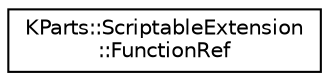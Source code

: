 digraph "Graphical Class Hierarchy"
{
  edge [fontname="Helvetica",fontsize="10",labelfontname="Helvetica",labelfontsize="10"];
  node [fontname="Helvetica",fontsize="10",shape=record];
  rankdir="LR";
  Node0 [label="KParts::ScriptableExtension\l::FunctionRef",height=0.2,width=0.4,color="black", fillcolor="white", style="filled",URL="$structKParts_1_1ScriptableExtension_1_1FunctionRef.html",tooltip="Function references are a pair of an object and a field in it. "];
}

